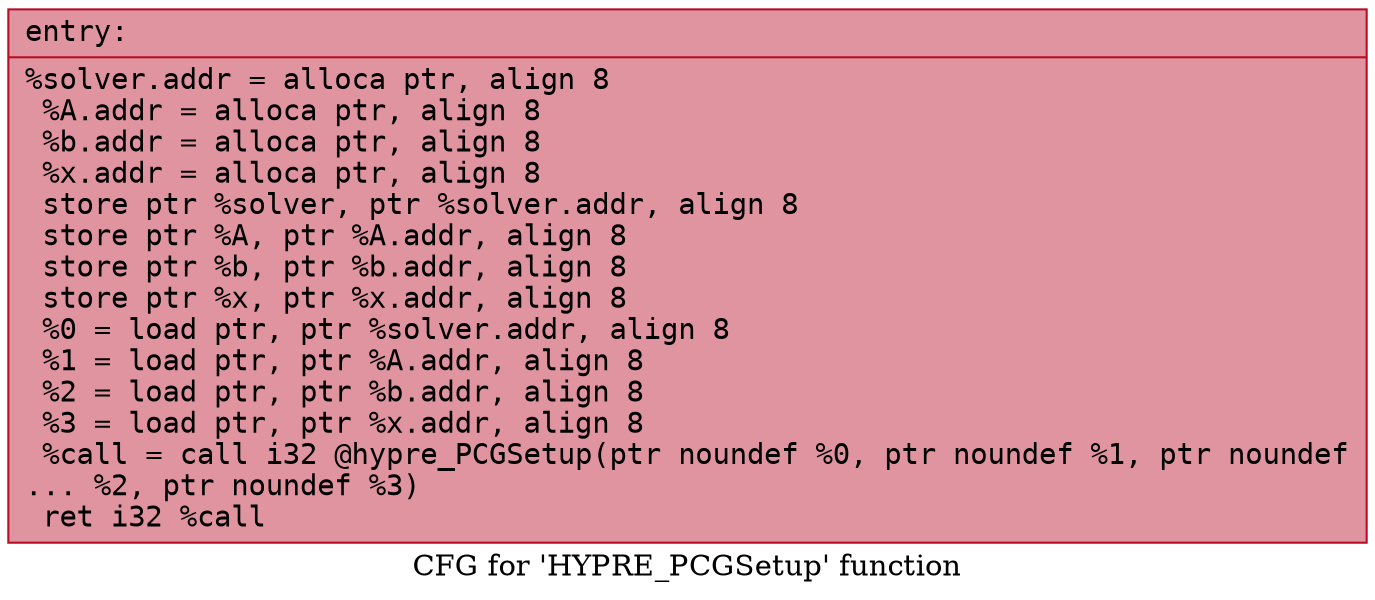 digraph "CFG for 'HYPRE_PCGSetup' function" {
	label="CFG for 'HYPRE_PCGSetup' function";

	Node0x556d45bba9e0 [shape=record,color="#b70d28ff", style=filled, fillcolor="#b70d2870" fontname="Courier",label="{entry:\l|  %solver.addr = alloca ptr, align 8\l  %A.addr = alloca ptr, align 8\l  %b.addr = alloca ptr, align 8\l  %x.addr = alloca ptr, align 8\l  store ptr %solver, ptr %solver.addr, align 8\l  store ptr %A, ptr %A.addr, align 8\l  store ptr %b, ptr %b.addr, align 8\l  store ptr %x, ptr %x.addr, align 8\l  %0 = load ptr, ptr %solver.addr, align 8\l  %1 = load ptr, ptr %A.addr, align 8\l  %2 = load ptr, ptr %b.addr, align 8\l  %3 = load ptr, ptr %x.addr, align 8\l  %call = call i32 @hypre_PCGSetup(ptr noundef %0, ptr noundef %1, ptr noundef\l... %2, ptr noundef %3)\l  ret i32 %call\l}"];
}

